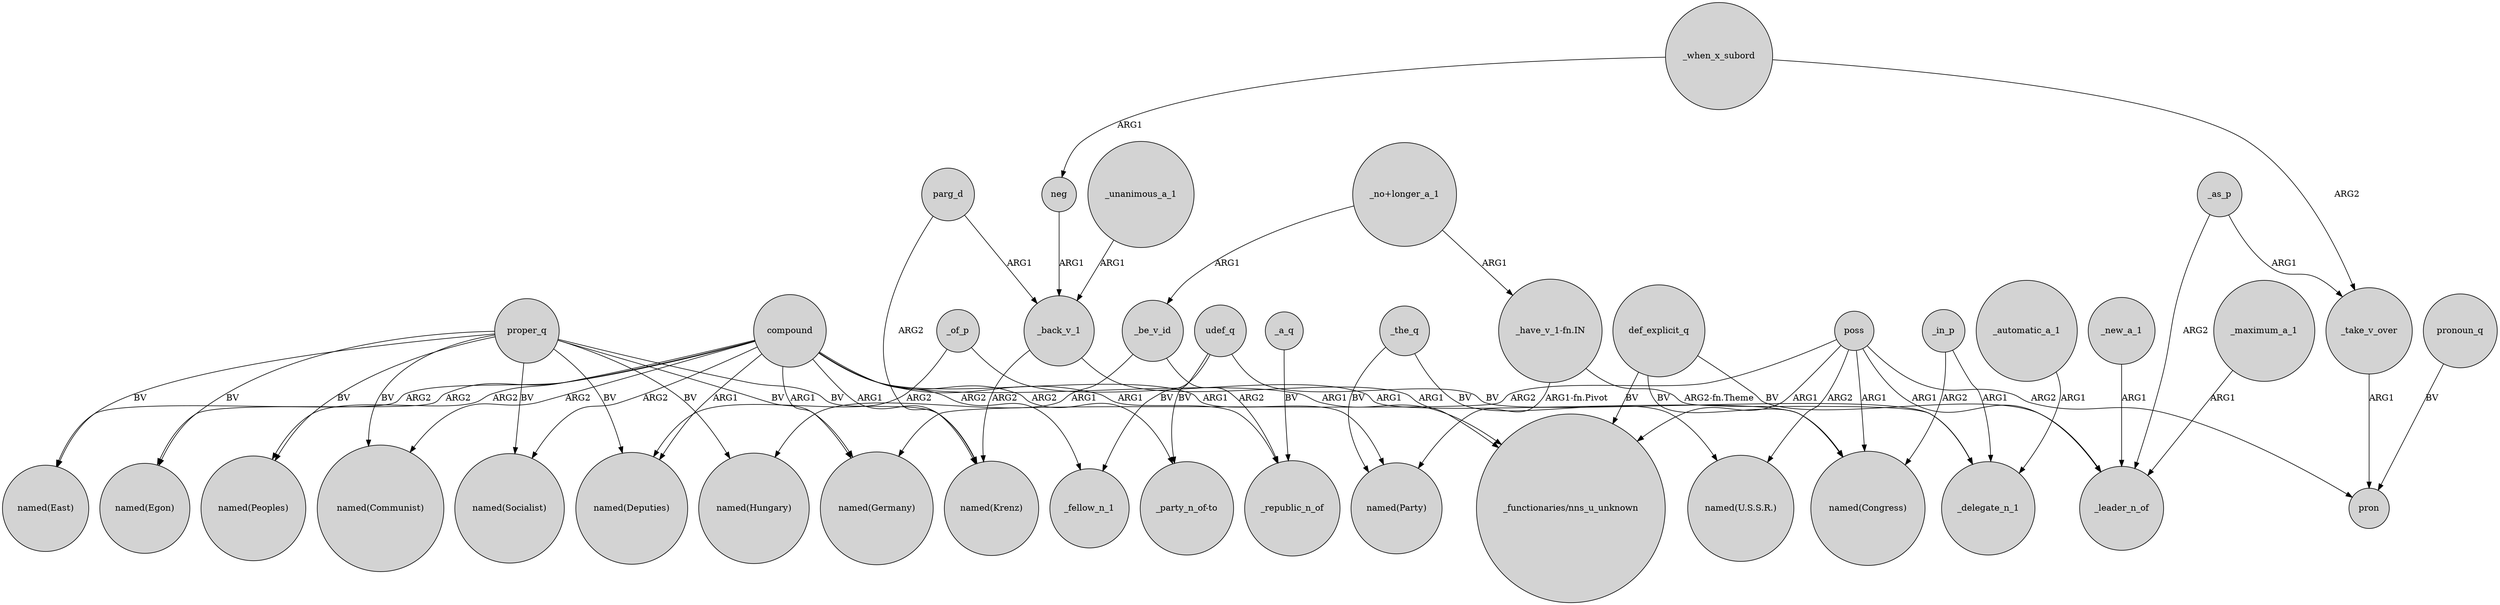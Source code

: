 digraph {
	node [shape=circle style=filled]
	def_explicit_q -> _leader_n_of [label=BV]
	_be_v_id -> _republic_n_of [label=ARG2]
	proper_q -> "named(Germany)" [label=BV]
	compound -> "named(Peoples)" [label=ARG2]
	poss -> pron [label=ARG2]
	compound -> "named(Egon)" [label=ARG2]
	_a_q -> _republic_n_of [label=BV]
	_of_p -> "named(Deputies)" [label=ARG2]
	parg_d -> "named(Krenz)" [label=ARG2]
	compound -> _fellow_n_1 [label=ARG2]
	proper_q -> "named(Krenz)" [label=BV]
	udef_q -> "_party_n_of-to" [label=BV]
	proper_q -> "named(Peoples)" [label=BV]
	"_have_v_1-fn.IN" -> "named(Party)" [label="ARG1-fn.Pivot"]
	compound -> "_functionaries/nns_u_unknown" [label=ARG1]
	_be_v_id -> "named(Hungary)" [label=ARG1]
	_as_p -> _leader_n_of [label=ARG2]
	poss -> "_functionaries/nns_u_unknown" [label=ARG1]
	_automatic_a_1 -> _delegate_n_1 [label=ARG1]
	proper_q -> "named(Communist)" [label=BV]
	poss -> _leader_n_of [label=ARG1]
	proper_q -> "named(Deputies)" [label=BV]
	compound -> _republic_n_of [label=ARG1]
	compound -> "named(Socialist)" [label=ARG2]
	udef_q -> _delegate_n_1 [label=BV]
	_new_a_1 -> _leader_n_of [label=ARG1]
	_as_p -> _take_v_over [label=ARG1]
	_back_v_1 -> "_functionaries/nns_u_unknown" [label=ARG1]
	pronoun_q -> pron [label=BV]
	_the_q -> "named(Party)" [label=BV]
	_when_x_subord -> _take_v_over [label=ARG2]
	udef_q -> _fellow_n_1 [label=BV]
	"_no+longer_a_1" -> _be_v_id [label=ARG1]
	compound -> "named(Party)" [label=ARG1]
	poss -> "named(U.S.S.R.)" [label=ARG2]
	proper_q -> "named(Egon)" [label=BV]
	_take_v_over -> pron [label=ARG1]
	_maximum_a_1 -> _leader_n_of [label=ARG1]
	neg -> _back_v_1 [label=ARG1]
	def_explicit_q -> "named(Congress)" [label=BV]
	_unanimous_a_1 -> _back_v_1 [label=ARG1]
	"_have_v_1-fn.IN" -> _delegate_n_1 [label="ARG2-fn.Theme"]
	compound -> "named(Germany)" [label=ARG1]
	"_no+longer_a_1" -> "_have_v_1-fn.IN" [label=ARG1]
	_back_v_1 -> "named(Krenz)" [label=ARG2]
	_the_q -> "named(U.S.S.R.)" [label=BV]
	parg_d -> _back_v_1 [label=ARG1]
	def_explicit_q -> "_functionaries/nns_u_unknown" [label=BV]
	compound -> "named(Krenz)" [label=ARG1]
	_of_p -> "named(Congress)" [label=ARG1]
	proper_q -> "named(Hungary)" [label=BV]
	compound -> "named(Deputies)" [label=ARG1]
	_in_p -> _delegate_n_1 [label=ARG1]
	compound -> "named(Communist)" [label=ARG2]
	poss -> "named(Germany)" [label=ARG2]
	_in_p -> "named(Congress)" [label=ARG2]
	compound -> "_party_n_of-to" [label=ARG2]
	_when_x_subord -> neg [label=ARG1]
	proper_q -> "named(East)" [label=BV]
	proper_q -> "named(Socialist)" [label=BV]
	compound -> "named(East)" [label=ARG2]
	poss -> "named(Congress)" [label=ARG1]
}
